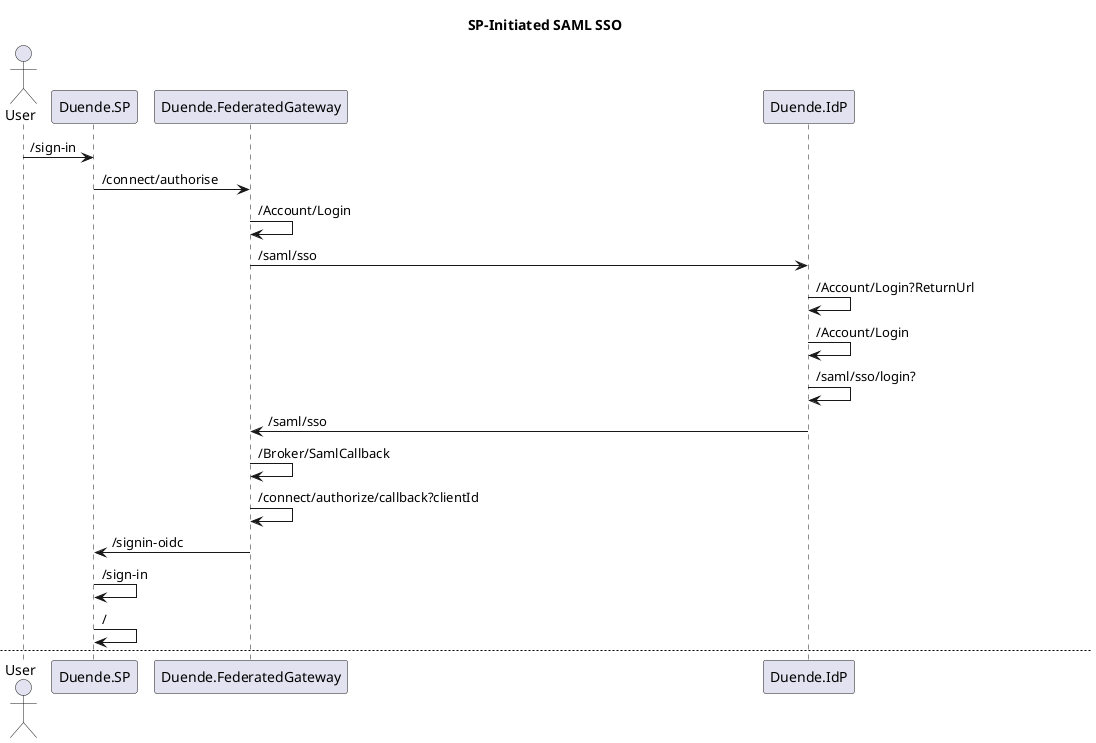 @startuml

actor User
participant Duende.SP 
participant Duende.FederatedGateway
participant Duende.IdP

title SP-Initiated SAML SSO

User -> Duende.SP : /sign-in
Duende.SP -> Duende.FederatedGateway : /connect/authorise
Duende.FederatedGateway -> Duende.FederatedGateway : /Account/Login
Duende.FederatedGateway -> Duende.IdP : /saml/sso
Duende.IdP -> Duende.IdP : /Account/Login?ReturnUrl
Duende.IdP -> Duende.IdP : /Account/Login
Duende.IdP -> Duende.IdP : /saml/sso/login?
Duende.IdP -> Duende.FederatedGateway : /saml/sso
Duende.FederatedGateway -> Duende.FederatedGateway : /Broker/SamlCallback
Duende.FederatedGateway -> Duende.FederatedGateway : /connect/authorize/callback?clientId
Duende.FederatedGateway -> Duende.SP : /signin-oidc
Duende.SP -> Duende.SP : /sign-in
Duende.SP -> Duende.SP : /


newpage SP-Initiated SLO

User -> Duende.SP : signout
Duende.SP -> Duende.FederatedGateway : /connect/endsession?
Duende.FederatedGateway -> Duende.IdP : /saml/slo
Duende.IdP -> Duende.IdP : /Account/Logout/logoutId
Duende.IdP -> Duende.IdP : /Account/Logout/Loggedout/logoutId
Duende.IdP -> Duende.IdP : /connect/endsession/callback?endSessionId
Duende.IdP -> Duende.IdP : /Account/Logout/SamlIterativeSlo?logoutId
Duende.IdP -> Duende.IdP : /saml/slo/complete?requestId
Duende.IdP -> Duende.FederatedGateway : /federation/saml/slo?SAMLResponse
Duende.FederatedGateway -> Duende.SP : /

newpage IdP-Initiated SLO

 User -> Duende.IdP : /Account/Logout
Duende.IdP -> Duende.IdP : /Account/Logout
Duende.IdP -> Duende.IdP : /Account/Logout/LoggedOut?logoutId
Duende.IdP -> Duende.IdP : /connect/endsession/callback?endSessionId
Duende.IdP -> Duende.IdP : /Account/Logout/SamlIterativeSlo?logoutId
Duende.IdP -> Duende.FederatedGateway : /federation/saml/slo?SAMLRequest

Duende.FederatedGateway -> Duende.FederatedGateway : <color:red> System.InvalidOperationException: Headers are read-only, response has already started.



@enduml
